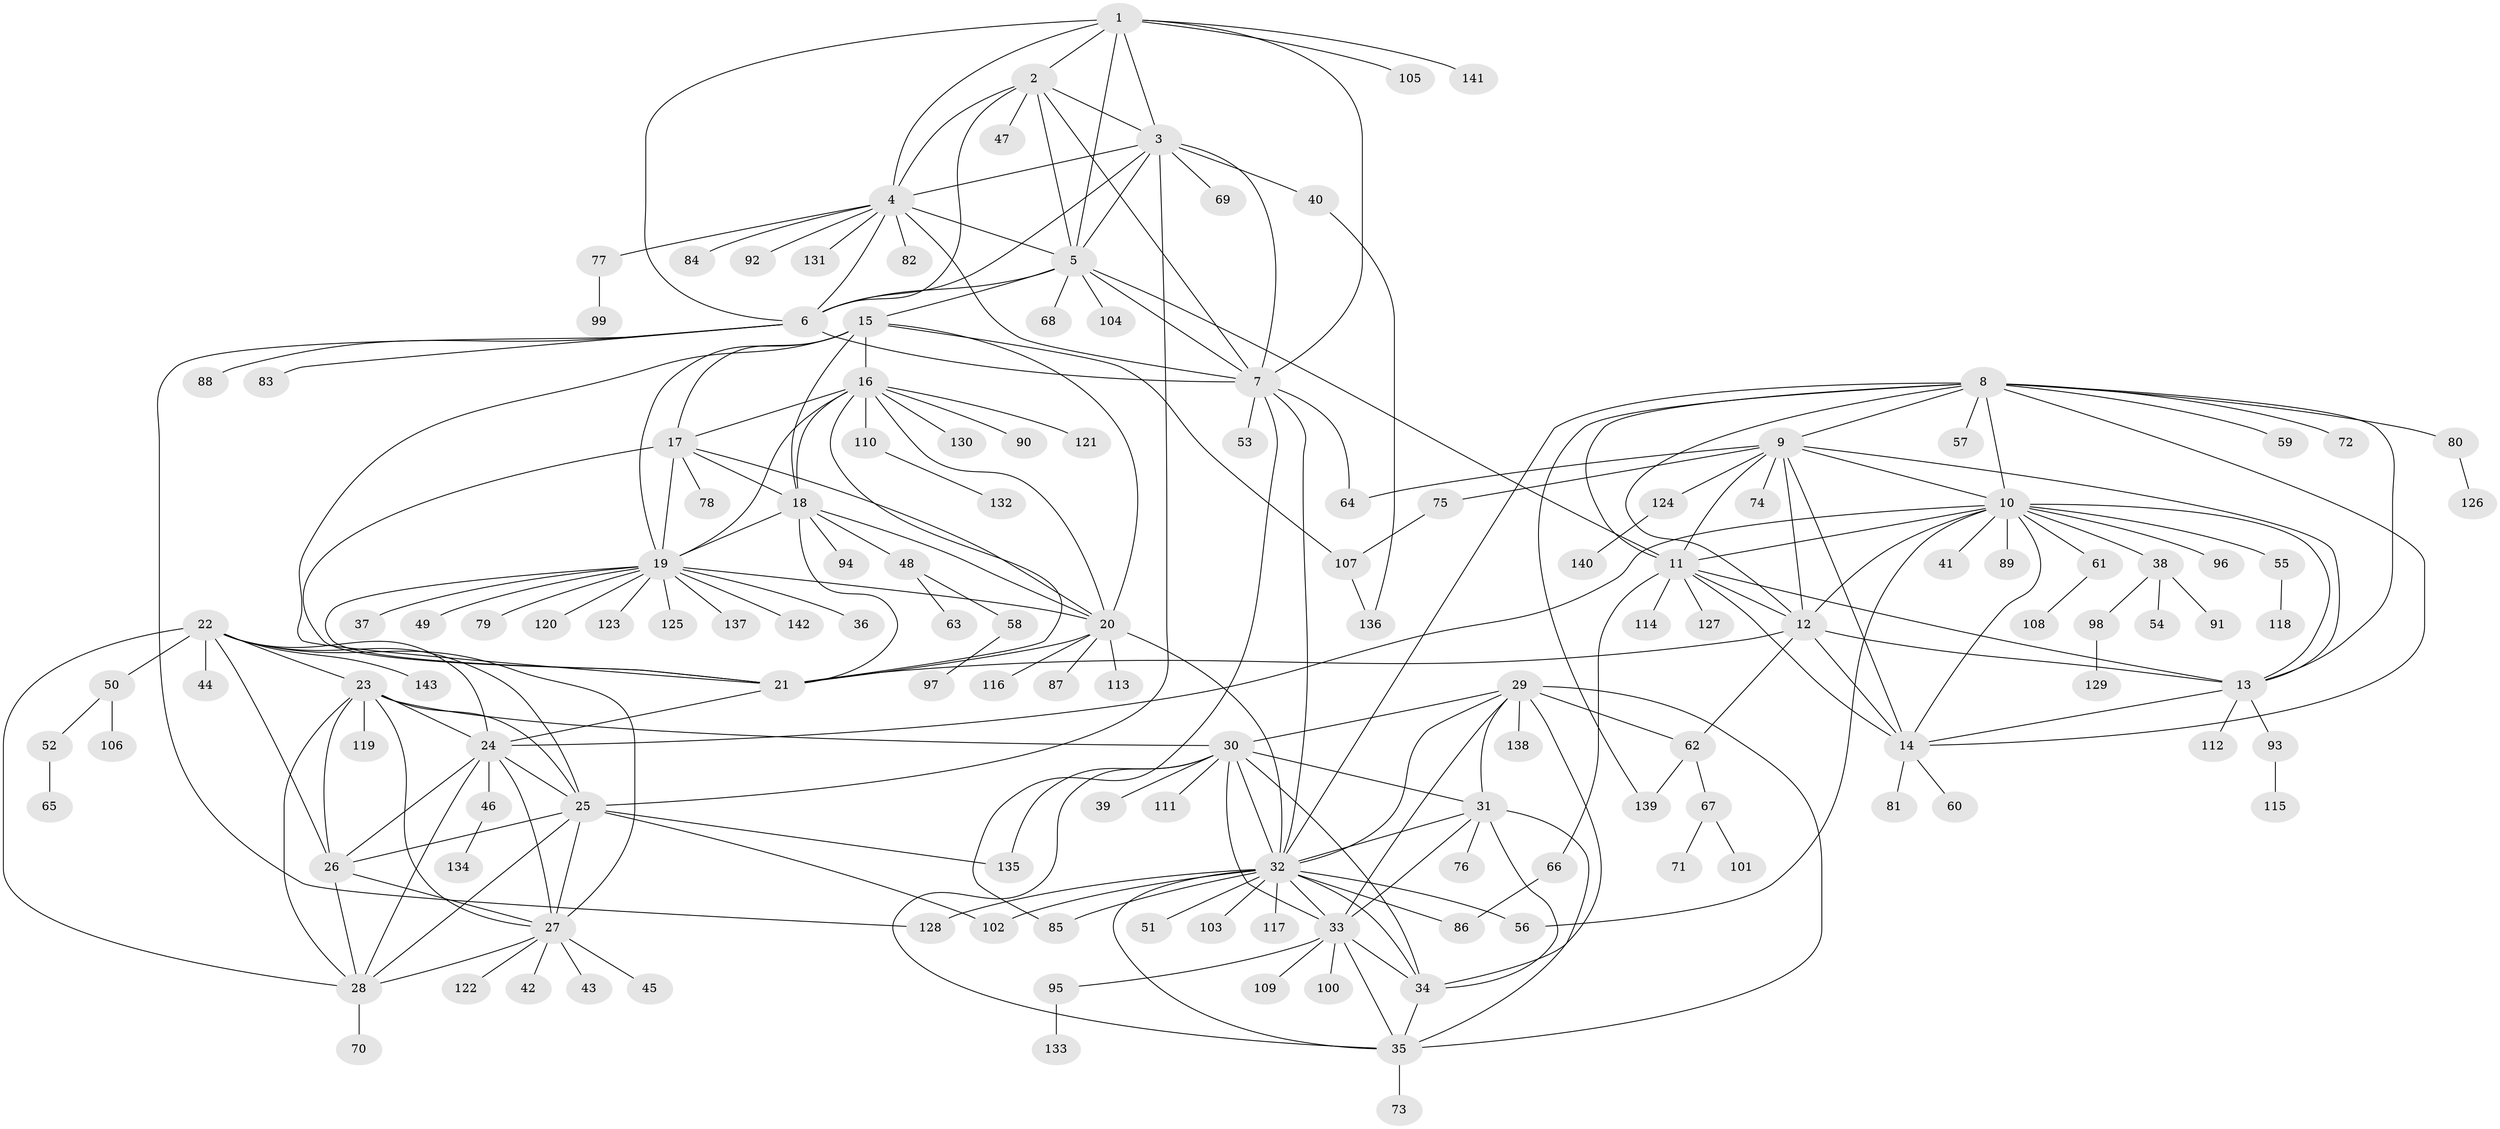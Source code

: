 // Generated by graph-tools (version 1.1) at 2025/55/03/09/25 04:55:20]
// undirected, 143 vertices, 234 edges
graph export_dot {
graph [start="1"]
  node [color=gray90,style=filled];
  1;
  2;
  3;
  4;
  5;
  6;
  7;
  8;
  9;
  10;
  11;
  12;
  13;
  14;
  15;
  16;
  17;
  18;
  19;
  20;
  21;
  22;
  23;
  24;
  25;
  26;
  27;
  28;
  29;
  30;
  31;
  32;
  33;
  34;
  35;
  36;
  37;
  38;
  39;
  40;
  41;
  42;
  43;
  44;
  45;
  46;
  47;
  48;
  49;
  50;
  51;
  52;
  53;
  54;
  55;
  56;
  57;
  58;
  59;
  60;
  61;
  62;
  63;
  64;
  65;
  66;
  67;
  68;
  69;
  70;
  71;
  72;
  73;
  74;
  75;
  76;
  77;
  78;
  79;
  80;
  81;
  82;
  83;
  84;
  85;
  86;
  87;
  88;
  89;
  90;
  91;
  92;
  93;
  94;
  95;
  96;
  97;
  98;
  99;
  100;
  101;
  102;
  103;
  104;
  105;
  106;
  107;
  108;
  109;
  110;
  111;
  112;
  113;
  114;
  115;
  116;
  117;
  118;
  119;
  120;
  121;
  122;
  123;
  124;
  125;
  126;
  127;
  128;
  129;
  130;
  131;
  132;
  133;
  134;
  135;
  136;
  137;
  138;
  139;
  140;
  141;
  142;
  143;
  1 -- 2;
  1 -- 3;
  1 -- 4;
  1 -- 5;
  1 -- 6;
  1 -- 7;
  1 -- 105;
  1 -- 141;
  2 -- 3;
  2 -- 4;
  2 -- 5;
  2 -- 6;
  2 -- 7;
  2 -- 47;
  3 -- 4;
  3 -- 5;
  3 -- 6;
  3 -- 7;
  3 -- 25;
  3 -- 40;
  3 -- 69;
  4 -- 5;
  4 -- 6;
  4 -- 7;
  4 -- 77;
  4 -- 82;
  4 -- 84;
  4 -- 92;
  4 -- 131;
  5 -- 6;
  5 -- 7;
  5 -- 11;
  5 -- 15;
  5 -- 68;
  5 -- 104;
  6 -- 7;
  6 -- 83;
  6 -- 88;
  6 -- 128;
  7 -- 32;
  7 -- 53;
  7 -- 64;
  7 -- 85;
  8 -- 9;
  8 -- 10;
  8 -- 11;
  8 -- 12;
  8 -- 13;
  8 -- 14;
  8 -- 32;
  8 -- 57;
  8 -- 59;
  8 -- 72;
  8 -- 80;
  8 -- 139;
  9 -- 10;
  9 -- 11;
  9 -- 12;
  9 -- 13;
  9 -- 14;
  9 -- 64;
  9 -- 74;
  9 -- 75;
  9 -- 124;
  10 -- 11;
  10 -- 12;
  10 -- 13;
  10 -- 14;
  10 -- 24;
  10 -- 38;
  10 -- 41;
  10 -- 55;
  10 -- 56;
  10 -- 61;
  10 -- 89;
  10 -- 96;
  11 -- 12;
  11 -- 13;
  11 -- 14;
  11 -- 66;
  11 -- 114;
  11 -- 127;
  12 -- 13;
  12 -- 14;
  12 -- 21;
  12 -- 62;
  13 -- 14;
  13 -- 93;
  13 -- 112;
  14 -- 60;
  14 -- 81;
  15 -- 16;
  15 -- 17;
  15 -- 18;
  15 -- 19;
  15 -- 20;
  15 -- 21;
  15 -- 107;
  16 -- 17;
  16 -- 18;
  16 -- 19;
  16 -- 20;
  16 -- 21;
  16 -- 90;
  16 -- 110;
  16 -- 121;
  16 -- 130;
  17 -- 18;
  17 -- 19;
  17 -- 20;
  17 -- 21;
  17 -- 78;
  18 -- 19;
  18 -- 20;
  18 -- 21;
  18 -- 48;
  18 -- 94;
  19 -- 20;
  19 -- 21;
  19 -- 36;
  19 -- 37;
  19 -- 49;
  19 -- 79;
  19 -- 120;
  19 -- 123;
  19 -- 125;
  19 -- 137;
  19 -- 142;
  20 -- 21;
  20 -- 32;
  20 -- 87;
  20 -- 113;
  20 -- 116;
  21 -- 24;
  22 -- 23;
  22 -- 24;
  22 -- 25;
  22 -- 26;
  22 -- 27;
  22 -- 28;
  22 -- 44;
  22 -- 50;
  22 -- 143;
  23 -- 24;
  23 -- 25;
  23 -- 26;
  23 -- 27;
  23 -- 28;
  23 -- 30;
  23 -- 119;
  24 -- 25;
  24 -- 26;
  24 -- 27;
  24 -- 28;
  24 -- 46;
  25 -- 26;
  25 -- 27;
  25 -- 28;
  25 -- 102;
  25 -- 135;
  26 -- 27;
  26 -- 28;
  27 -- 28;
  27 -- 42;
  27 -- 43;
  27 -- 45;
  27 -- 122;
  28 -- 70;
  29 -- 30;
  29 -- 31;
  29 -- 32;
  29 -- 33;
  29 -- 34;
  29 -- 35;
  29 -- 62;
  29 -- 138;
  30 -- 31;
  30 -- 32;
  30 -- 33;
  30 -- 34;
  30 -- 35;
  30 -- 39;
  30 -- 111;
  30 -- 135;
  31 -- 32;
  31 -- 33;
  31 -- 34;
  31 -- 35;
  31 -- 76;
  32 -- 33;
  32 -- 34;
  32 -- 35;
  32 -- 51;
  32 -- 56;
  32 -- 85;
  32 -- 86;
  32 -- 102;
  32 -- 103;
  32 -- 117;
  32 -- 128;
  33 -- 34;
  33 -- 35;
  33 -- 95;
  33 -- 100;
  33 -- 109;
  34 -- 35;
  35 -- 73;
  38 -- 54;
  38 -- 91;
  38 -- 98;
  40 -- 136;
  46 -- 134;
  48 -- 58;
  48 -- 63;
  50 -- 52;
  50 -- 106;
  52 -- 65;
  55 -- 118;
  58 -- 97;
  61 -- 108;
  62 -- 67;
  62 -- 139;
  66 -- 86;
  67 -- 71;
  67 -- 101;
  75 -- 107;
  77 -- 99;
  80 -- 126;
  93 -- 115;
  95 -- 133;
  98 -- 129;
  107 -- 136;
  110 -- 132;
  124 -- 140;
}
